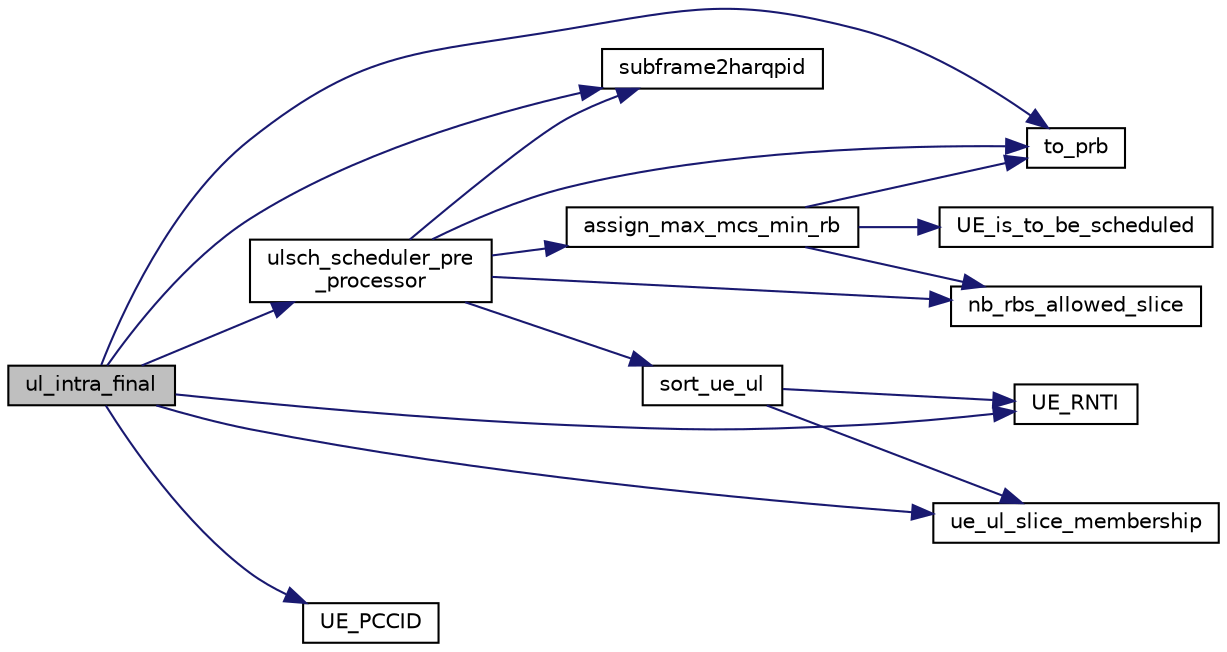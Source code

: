 digraph "ul_intra_final"
{
 // LATEX_PDF_SIZE
  edge [fontname="Helvetica",fontsize="10",labelfontname="Helvetica",labelfontsize="10"];
  node [fontname="Helvetica",fontsize="10",shape=record];
  rankdir="LR";
  Node1 [label="ul_intra_final",height=0.2,width=0.4,color="black", fillcolor="grey75", style="filled", fontcolor="black",tooltip=" "];
  Node1 -> Node2 [color="midnightblue",fontsize="10",style="solid",fontname="Helvetica"];
  Node2 [label="subframe2harqpid",height=0.2,width=0.4,color="black", fillcolor="white", style="filled",URL="$group____mac.html#gab50114bec770935c2cfd4c57407bdcbf",tooltip=" "];
  Node1 -> Node3 [color="midnightblue",fontsize="10",style="solid",fontname="Helvetica"];
  Node3 [label="to_prb",height=0.2,width=0.4,color="black", fillcolor="white", style="filled",URL="$group____mac.html#ga2ecb220c8c3fc34274ba8838c3106240",tooltip=" "];
  Node1 -> Node4 [color="midnightblue",fontsize="10",style="solid",fontname="Helvetica"];
  Node4 [label="UE_PCCID",height=0.2,width=0.4,color="black", fillcolor="white", style="filled",URL="$group____mac.html#ga63d612e6b94450ff40406b999ab25448",tooltip=" "];
  Node1 -> Node5 [color="midnightblue",fontsize="10",style="solid",fontname="Helvetica"];
  Node5 [label="UE_RNTI",height=0.2,width=0.4,color="black", fillcolor="white", style="filled",URL="$group____mac.html#gab1357b72b8008581c108de6f662a3ca8",tooltip=" "];
  Node1 -> Node6 [color="midnightblue",fontsize="10",style="solid",fontname="Helvetica"];
  Node6 [label="ue_ul_slice_membership",height=0.2,width=0.4,color="black", fillcolor="white", style="filled",URL="$group____mac.html#gadf38014b919b7ac76c4dc33eecbd001b",tooltip=" "];
  Node1 -> Node7 [color="midnightblue",fontsize="10",style="solid",fontname="Helvetica"];
  Node7 [label="ulsch_scheduler_pre\l_processor",height=0.2,width=0.4,color="black", fillcolor="white", style="filled",URL="$group____mac.html#ga9b0d9fce88877cda3f402198e12e80e1",tooltip="ULSCH PRE_PROCESSOR."];
  Node7 -> Node8 [color="midnightblue",fontsize="10",style="solid",fontname="Helvetica"];
  Node8 [label="assign_max_mcs_min_rb",height=0.2,width=0.4,color="black", fillcolor="white", style="filled",URL="$group____mac.html#gadb513b2fbfe989ae539cafba25fe97da",tooltip=" "];
  Node8 -> Node9 [color="midnightblue",fontsize="10",style="solid",fontname="Helvetica"];
  Node9 [label="nb_rbs_allowed_slice",height=0.2,width=0.4,color="black", fillcolor="white", style="filled",URL="$group____mac.html#ga9b2f93599394d16d8f54a817d8e24b8a",tooltip=" "];
  Node8 -> Node3 [color="midnightblue",fontsize="10",style="solid",fontname="Helvetica"];
  Node8 -> Node10 [color="midnightblue",fontsize="10",style="solid",fontname="Helvetica"];
  Node10 [label="UE_is_to_be_scheduled",height=0.2,width=0.4,color="black", fillcolor="white", style="filled",URL="$group____mac.html#gaffec396556173680789dc663b96b1ca9",tooltip=" "];
  Node7 -> Node9 [color="midnightblue",fontsize="10",style="solid",fontname="Helvetica"];
  Node7 -> Node11 [color="midnightblue",fontsize="10",style="solid",fontname="Helvetica"];
  Node11 [label="sort_ue_ul",height=0.2,width=0.4,color="black", fillcolor="white", style="filled",URL="$pre__processor_8c.html#a4dd5976a915c4fb62b76449d27a09942",tooltip=" "];
  Node11 -> Node5 [color="midnightblue",fontsize="10",style="solid",fontname="Helvetica"];
  Node11 -> Node6 [color="midnightblue",fontsize="10",style="solid",fontname="Helvetica"];
  Node7 -> Node2 [color="midnightblue",fontsize="10",style="solid",fontname="Helvetica"];
  Node7 -> Node3 [color="midnightblue",fontsize="10",style="solid",fontname="Helvetica"];
}
